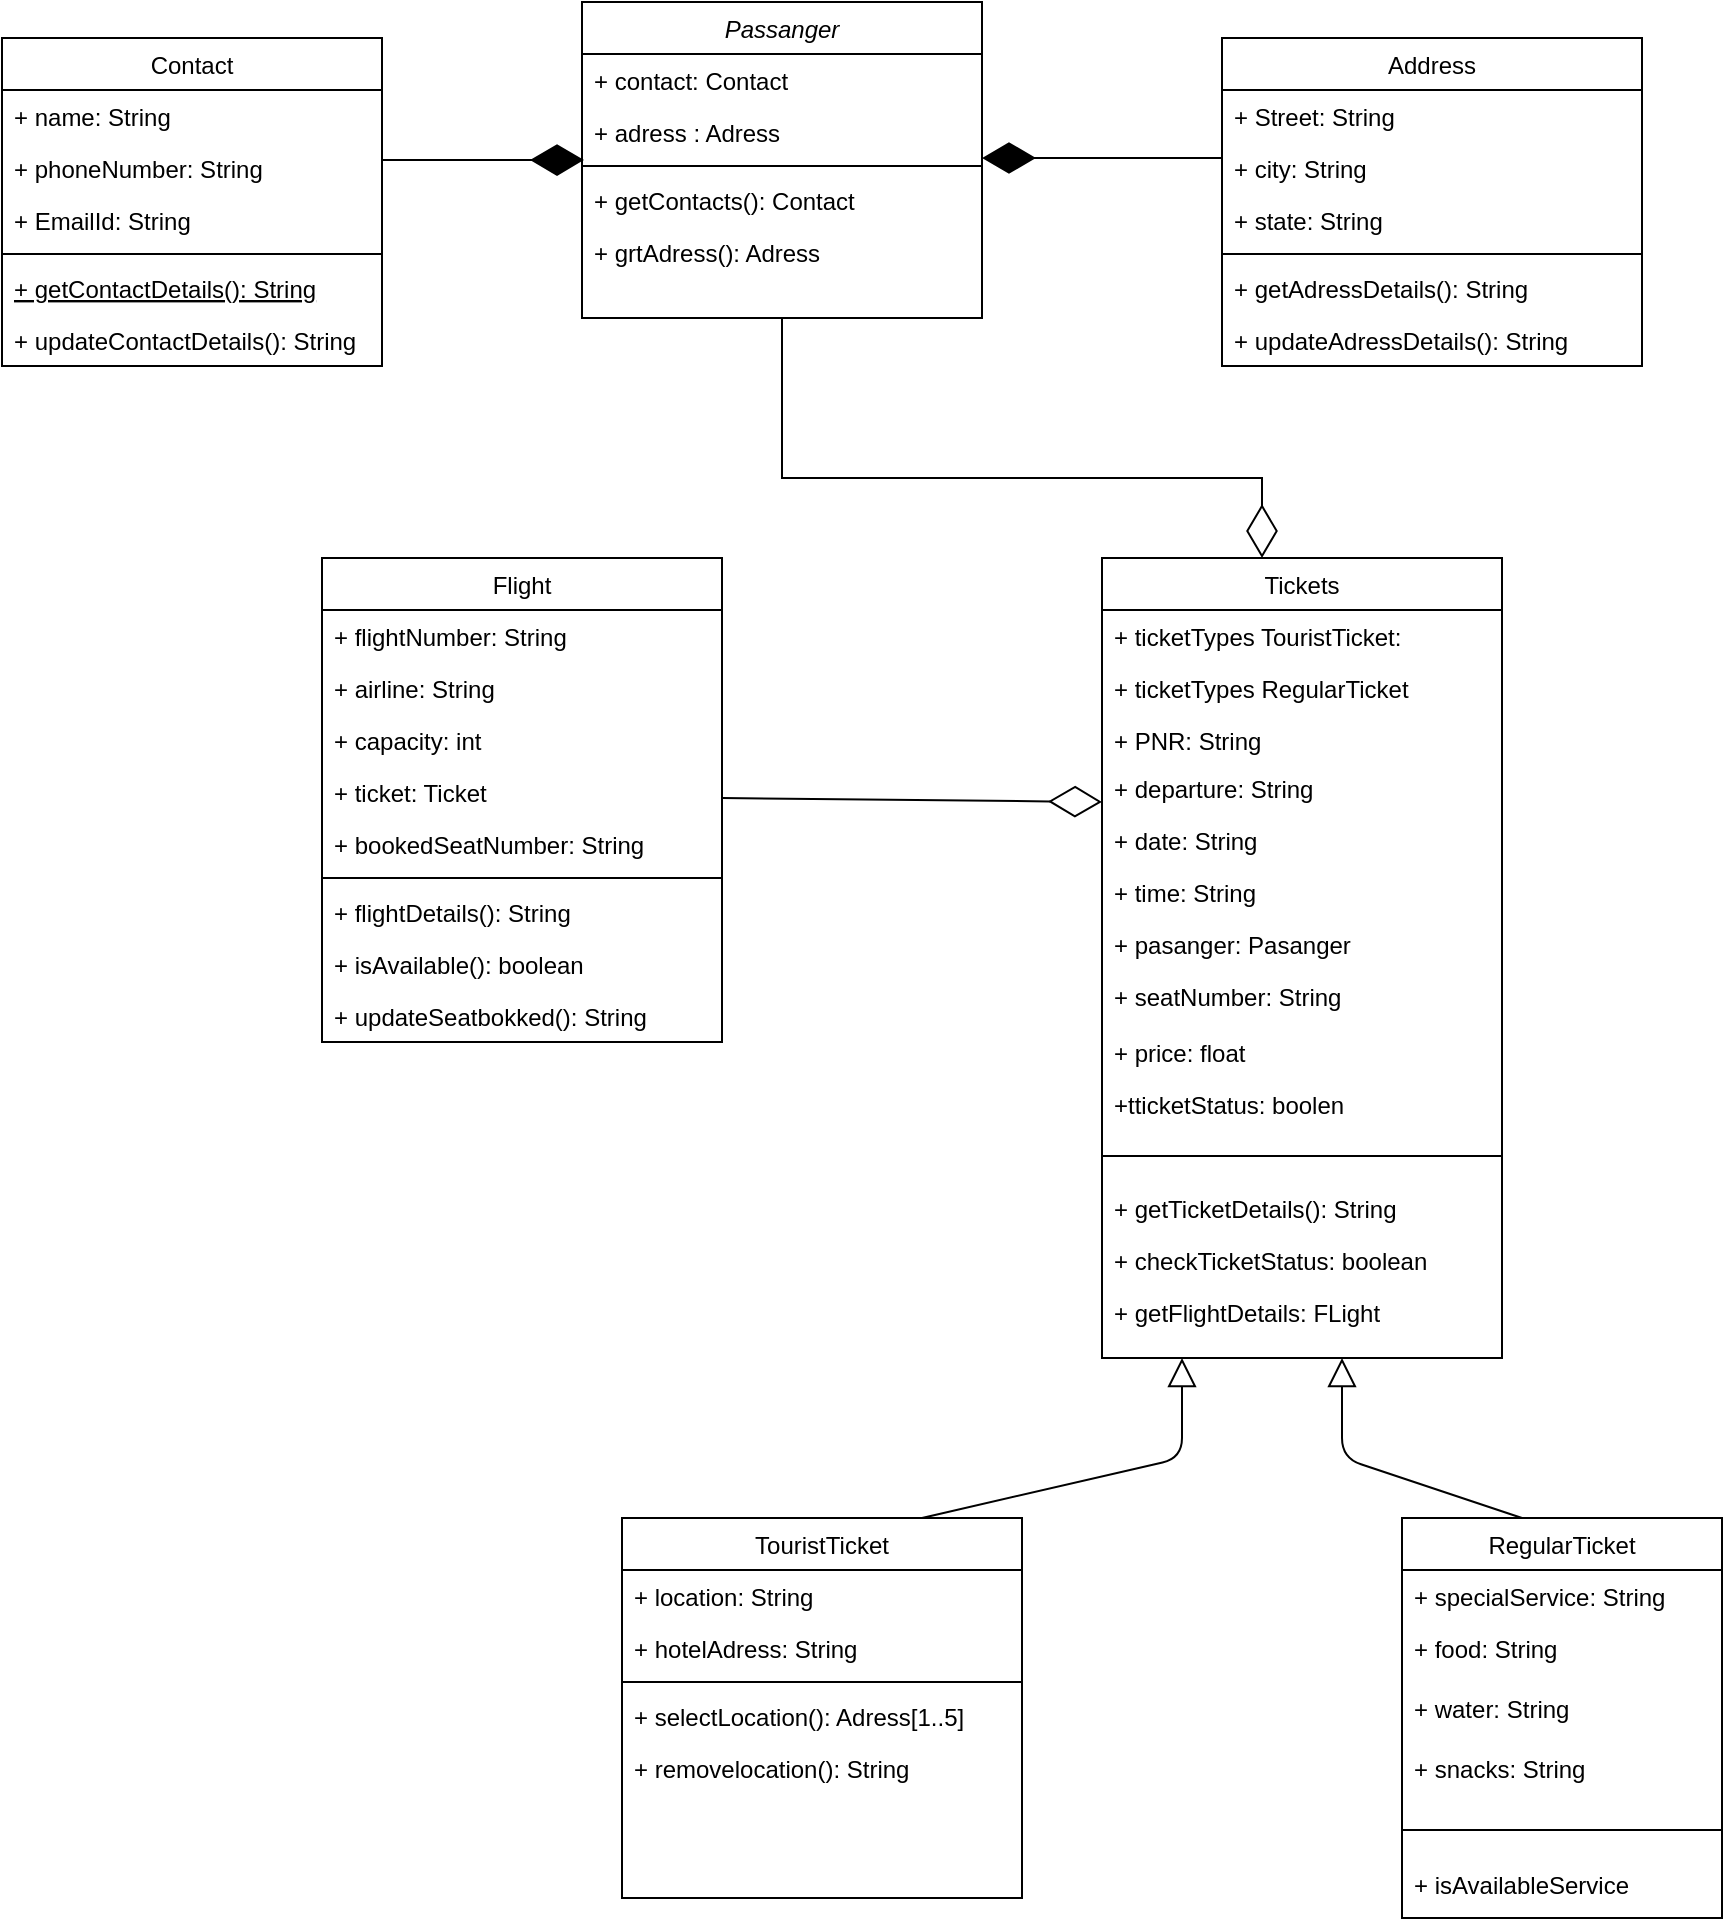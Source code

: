 <mxfile version="15.8.7" type="device"><diagram id="C5RBs43oDa-KdzZeNtuy" name="Page-1"><mxGraphModel dx="2268" dy="553" grid="1" gridSize="10" guides="1" tooltips="1" connect="1" arrows="1" fold="1" page="1" pageScale="1" pageWidth="1400" pageHeight="1300" math="0" shadow="0"><root><mxCell id="WIyWlLk6GJQsqaUBKTNV-0"/><mxCell id="WIyWlLk6GJQsqaUBKTNV-1" parent="WIyWlLk6GJQsqaUBKTNV-0"/><mxCell id="zkfFHV4jXpPFQw0GAbJ--0" value="Passanger" style="swimlane;fontStyle=2;align=center;verticalAlign=top;childLayout=stackLayout;horizontal=1;startSize=26;horizontalStack=0;resizeParent=1;resizeLast=0;collapsible=1;marginBottom=0;rounded=0;shadow=0;strokeWidth=1;" parent="WIyWlLk6GJQsqaUBKTNV-1" vertex="1"><mxGeometry x="260" y="42" width="200" height="158" as="geometry"><mxRectangle x="230" y="140" width="160" height="26" as="alternateBounds"/></mxGeometry></mxCell><mxCell id="zkfFHV4jXpPFQw0GAbJ--1" value="+ contact: Contact" style="text;align=left;verticalAlign=top;spacingLeft=4;spacingRight=4;overflow=hidden;rotatable=0;points=[[0,0.5],[1,0.5]];portConstraint=eastwest;" parent="zkfFHV4jXpPFQw0GAbJ--0" vertex="1"><mxGeometry y="26" width="200" height="26" as="geometry"/></mxCell><mxCell id="zkfFHV4jXpPFQw0GAbJ--2" value="+ adress : Adress" style="text;align=left;verticalAlign=top;spacingLeft=4;spacingRight=4;overflow=hidden;rotatable=0;points=[[0,0.5],[1,0.5]];portConstraint=eastwest;rounded=0;shadow=0;html=0;" parent="zkfFHV4jXpPFQw0GAbJ--0" vertex="1"><mxGeometry y="52" width="200" height="26" as="geometry"/></mxCell><mxCell id="zkfFHV4jXpPFQw0GAbJ--4" value="" style="line;html=1;strokeWidth=1;align=left;verticalAlign=middle;spacingTop=-1;spacingLeft=3;spacingRight=3;rotatable=0;labelPosition=right;points=[];portConstraint=eastwest;" parent="zkfFHV4jXpPFQw0GAbJ--0" vertex="1"><mxGeometry y="78" width="200" height="8" as="geometry"/></mxCell><mxCell id="zkfFHV4jXpPFQw0GAbJ--5" value="+ getContacts(): Contact" style="text;align=left;verticalAlign=top;spacingLeft=4;spacingRight=4;overflow=hidden;rotatable=0;points=[[0,0.5],[1,0.5]];portConstraint=eastwest;" parent="zkfFHV4jXpPFQw0GAbJ--0" vertex="1"><mxGeometry y="86" width="200" height="26" as="geometry"/></mxCell><mxCell id="6bfIVN9BPqp_fWs1QLRc-0" value="+ grtAdress(): Adress" style="text;align=left;verticalAlign=top;spacingLeft=4;spacingRight=4;overflow=hidden;rotatable=0;points=[[0,0.5],[1,0.5]];portConstraint=eastwest;" parent="zkfFHV4jXpPFQw0GAbJ--0" vertex="1"><mxGeometry y="112" width="200" height="26" as="geometry"/></mxCell><mxCell id="zkfFHV4jXpPFQw0GAbJ--6" value="Contact" style="swimlane;fontStyle=0;align=center;verticalAlign=top;childLayout=stackLayout;horizontal=1;startSize=26;horizontalStack=0;resizeParent=1;resizeLast=0;collapsible=1;marginBottom=0;rounded=0;shadow=0;strokeWidth=1;" parent="WIyWlLk6GJQsqaUBKTNV-1" vertex="1"><mxGeometry x="-30" y="60" width="190" height="164" as="geometry"><mxRectangle x="130" y="380" width="160" height="26" as="alternateBounds"/></mxGeometry></mxCell><mxCell id="zkfFHV4jXpPFQw0GAbJ--7" value="+ name: String" style="text;align=left;verticalAlign=top;spacingLeft=4;spacingRight=4;overflow=hidden;rotatable=0;points=[[0,0.5],[1,0.5]];portConstraint=eastwest;" parent="zkfFHV4jXpPFQw0GAbJ--6" vertex="1"><mxGeometry y="26" width="190" height="26" as="geometry"/></mxCell><mxCell id="zkfFHV4jXpPFQw0GAbJ--8" value="+ phoneNumber: String" style="text;align=left;verticalAlign=top;spacingLeft=4;spacingRight=4;overflow=hidden;rotatable=0;points=[[0,0.5],[1,0.5]];portConstraint=eastwest;rounded=0;shadow=0;html=0;" parent="zkfFHV4jXpPFQw0GAbJ--6" vertex="1"><mxGeometry y="52" width="190" height="26" as="geometry"/></mxCell><mxCell id="6bfIVN9BPqp_fWs1QLRc-3" value="+ EmailId: String" style="text;align=left;verticalAlign=top;spacingLeft=4;spacingRight=4;overflow=hidden;rotatable=0;points=[[0,0.5],[1,0.5]];portConstraint=eastwest;rounded=0;shadow=0;html=0;" parent="zkfFHV4jXpPFQw0GAbJ--6" vertex="1"><mxGeometry y="78" width="190" height="26" as="geometry"/></mxCell><mxCell id="zkfFHV4jXpPFQw0GAbJ--9" value="" style="line;html=1;strokeWidth=1;align=left;verticalAlign=middle;spacingTop=-1;spacingLeft=3;spacingRight=3;rotatable=0;labelPosition=right;points=[];portConstraint=eastwest;" parent="zkfFHV4jXpPFQw0GAbJ--6" vertex="1"><mxGeometry y="104" width="190" height="8" as="geometry"/></mxCell><mxCell id="zkfFHV4jXpPFQw0GAbJ--10" value="+ getContactDetails(): String" style="text;align=left;verticalAlign=top;spacingLeft=4;spacingRight=4;overflow=hidden;rotatable=0;points=[[0,0.5],[1,0.5]];portConstraint=eastwest;fontStyle=4" parent="zkfFHV4jXpPFQw0GAbJ--6" vertex="1"><mxGeometry y="112" width="190" height="26" as="geometry"/></mxCell><mxCell id="zkfFHV4jXpPFQw0GAbJ--11" value="+ updateContactDetails(): String" style="text;align=left;verticalAlign=top;spacingLeft=4;spacingRight=4;overflow=hidden;rotatable=0;points=[[0,0.5],[1,0.5]];portConstraint=eastwest;" parent="zkfFHV4jXpPFQw0GAbJ--6" vertex="1"><mxGeometry y="138" width="190" height="26" as="geometry"/></mxCell><mxCell id="zkfFHV4jXpPFQw0GAbJ--13" value="Tickets" style="swimlane;fontStyle=0;align=center;verticalAlign=top;childLayout=stackLayout;horizontal=1;startSize=26;horizontalStack=0;resizeParent=1;resizeLast=0;collapsible=1;marginBottom=0;rounded=0;shadow=0;strokeWidth=1;" parent="WIyWlLk6GJQsqaUBKTNV-1" vertex="1"><mxGeometry x="520" y="320" width="200" height="400" as="geometry"><mxRectangle x="340" y="380" width="170" height="26" as="alternateBounds"/></mxGeometry></mxCell><mxCell id="zkfFHV4jXpPFQw0GAbJ--14" value="+ ticketTypes TouristTicket: " style="text;align=left;verticalAlign=top;spacingLeft=4;spacingRight=4;overflow=hidden;rotatable=0;points=[[0,0.5],[1,0.5]];portConstraint=eastwest;" parent="zkfFHV4jXpPFQw0GAbJ--13" vertex="1"><mxGeometry y="26" width="200" height="26" as="geometry"/></mxCell><mxCell id="6bfIVN9BPqp_fWs1QLRc-57" value="+ ticketTypes RegularTicket " style="text;align=left;verticalAlign=top;spacingLeft=4;spacingRight=4;overflow=hidden;rotatable=0;points=[[0,0.5],[1,0.5]];portConstraint=eastwest;" parent="zkfFHV4jXpPFQw0GAbJ--13" vertex="1"><mxGeometry y="52" width="200" height="26" as="geometry"/></mxCell><mxCell id="6bfIVN9BPqp_fWs1QLRc-28" value="+ PNR: String" style="text;align=left;verticalAlign=top;spacingLeft=4;spacingRight=4;overflow=hidden;rotatable=0;points=[[0,0.5],[1,0.5]];portConstraint=eastwest;" parent="zkfFHV4jXpPFQw0GAbJ--13" vertex="1"><mxGeometry y="78" width="200" height="24" as="geometry"/></mxCell><mxCell id="6bfIVN9BPqp_fWs1QLRc-29" value="+ departure: String" style="text;align=left;verticalAlign=top;spacingLeft=4;spacingRight=4;overflow=hidden;rotatable=0;points=[[0,0.5],[1,0.5]];portConstraint=eastwest;" parent="zkfFHV4jXpPFQw0GAbJ--13" vertex="1"><mxGeometry y="102" width="200" height="26" as="geometry"/></mxCell><mxCell id="6bfIVN9BPqp_fWs1QLRc-27" value="+ date: String" style="text;align=left;verticalAlign=top;spacingLeft=4;spacingRight=4;overflow=hidden;rotatable=0;points=[[0,0.5],[1,0.5]];portConstraint=eastwest;" parent="zkfFHV4jXpPFQw0GAbJ--13" vertex="1"><mxGeometry y="128" width="200" height="26" as="geometry"/></mxCell><mxCell id="6bfIVN9BPqp_fWs1QLRc-33" value="+ time: String" style="text;align=left;verticalAlign=top;spacingLeft=4;spacingRight=4;overflow=hidden;rotatable=0;points=[[0,0.5],[1,0.5]];portConstraint=eastwest;" parent="zkfFHV4jXpPFQw0GAbJ--13" vertex="1"><mxGeometry y="154" width="200" height="26" as="geometry"/></mxCell><mxCell id="6bfIVN9BPqp_fWs1QLRc-32" value="+ pasanger: Pasanger" style="text;align=left;verticalAlign=top;spacingLeft=4;spacingRight=4;overflow=hidden;rotatable=0;points=[[0,0.5],[1,0.5]];portConstraint=eastwest;" parent="zkfFHV4jXpPFQw0GAbJ--13" vertex="1"><mxGeometry y="180" width="200" height="26" as="geometry"/></mxCell><mxCell id="6bfIVN9BPqp_fWs1QLRc-31" value="+ seatNumber: String" style="text;align=left;verticalAlign=top;spacingLeft=4;spacingRight=4;overflow=hidden;rotatable=0;points=[[0,0.5],[1,0.5]];portConstraint=eastwest;" parent="zkfFHV4jXpPFQw0GAbJ--13" vertex="1"><mxGeometry y="206" width="200" height="28" as="geometry"/></mxCell><mxCell id="6bfIVN9BPqp_fWs1QLRc-35" value="+ price: float" style="text;align=left;verticalAlign=top;spacingLeft=4;spacingRight=4;overflow=hidden;rotatable=0;points=[[0,0.5],[1,0.5]];portConstraint=eastwest;" parent="zkfFHV4jXpPFQw0GAbJ--13" vertex="1"><mxGeometry y="234" width="200" height="26" as="geometry"/></mxCell><mxCell id="6bfIVN9BPqp_fWs1QLRc-34" value="+tticketStatus: boolen" style="text;align=left;verticalAlign=top;spacingLeft=4;spacingRight=4;overflow=hidden;rotatable=0;points=[[0,0.5],[1,0.5]];portConstraint=eastwest;" parent="zkfFHV4jXpPFQw0GAbJ--13" vertex="1"><mxGeometry y="260" width="200" height="26" as="geometry"/></mxCell><mxCell id="zkfFHV4jXpPFQw0GAbJ--15" value="" style="line;html=1;strokeWidth=1;align=left;verticalAlign=middle;spacingTop=-1;spacingLeft=3;spacingRight=3;rotatable=0;labelPosition=right;points=[];portConstraint=eastwest;" parent="zkfFHV4jXpPFQw0GAbJ--13" vertex="1"><mxGeometry y="286" width="200" height="26" as="geometry"/></mxCell><mxCell id="6bfIVN9BPqp_fWs1QLRc-36" value="+ getTicketDetails(): String" style="text;align=left;verticalAlign=top;spacingLeft=4;spacingRight=4;overflow=hidden;rotatable=0;points=[[0,0.5],[1,0.5]];portConstraint=eastwest;" parent="zkfFHV4jXpPFQw0GAbJ--13" vertex="1"><mxGeometry y="312" width="200" height="26" as="geometry"/></mxCell><mxCell id="6bfIVN9BPqp_fWs1QLRc-49" value="+ checkTicketStatus: boolean" style="text;align=left;verticalAlign=top;spacingLeft=4;spacingRight=4;overflow=hidden;rotatable=0;points=[[0,0.5],[1,0.5]];portConstraint=eastwest;" parent="zkfFHV4jXpPFQw0GAbJ--13" vertex="1"><mxGeometry y="338" width="200" height="26" as="geometry"/></mxCell><mxCell id="6bfIVN9BPqp_fWs1QLRc-50" value="+ getFlightDetails: FLight" style="text;align=left;verticalAlign=top;spacingLeft=4;spacingRight=4;overflow=hidden;rotatable=0;points=[[0,0.5],[1,0.5]];portConstraint=eastwest;" parent="zkfFHV4jXpPFQw0GAbJ--13" vertex="1"><mxGeometry y="364" width="200" height="26" as="geometry"/></mxCell><mxCell id="zkfFHV4jXpPFQw0GAbJ--17" value="Address" style="swimlane;fontStyle=0;align=center;verticalAlign=top;childLayout=stackLayout;horizontal=1;startSize=26;horizontalStack=0;resizeParent=1;resizeLast=0;collapsible=1;marginBottom=0;rounded=0;shadow=0;strokeWidth=1;fillColor=none;" parent="WIyWlLk6GJQsqaUBKTNV-1" vertex="1"><mxGeometry x="580" y="60" width="210" height="164" as="geometry"><mxRectangle x="550" y="140" width="160" height="26" as="alternateBounds"/></mxGeometry></mxCell><mxCell id="zkfFHV4jXpPFQw0GAbJ--18" value="+ Street: String" style="text;align=left;verticalAlign=top;spacingLeft=4;spacingRight=4;overflow=hidden;rotatable=0;points=[[0,0.5],[1,0.5]];portConstraint=eastwest;" parent="zkfFHV4jXpPFQw0GAbJ--17" vertex="1"><mxGeometry y="26" width="210" height="26" as="geometry"/></mxCell><mxCell id="zkfFHV4jXpPFQw0GAbJ--19" value="+ city: String" style="text;align=left;verticalAlign=top;spacingLeft=4;spacingRight=4;overflow=hidden;rotatable=0;points=[[0,0.5],[1,0.5]];portConstraint=eastwest;rounded=0;shadow=0;html=0;" parent="zkfFHV4jXpPFQw0GAbJ--17" vertex="1"><mxGeometry y="52" width="210" height="26" as="geometry"/></mxCell><mxCell id="zkfFHV4jXpPFQw0GAbJ--20" value="+ state: String" style="text;align=left;verticalAlign=top;spacingLeft=4;spacingRight=4;overflow=hidden;rotatable=0;points=[[0,0.5],[1,0.5]];portConstraint=eastwest;rounded=0;shadow=0;html=0;" parent="zkfFHV4jXpPFQw0GAbJ--17" vertex="1"><mxGeometry y="78" width="210" height="26" as="geometry"/></mxCell><mxCell id="zkfFHV4jXpPFQw0GAbJ--23" value="" style="line;html=1;strokeWidth=1;align=left;verticalAlign=middle;spacingTop=-1;spacingLeft=3;spacingRight=3;rotatable=0;labelPosition=right;points=[];portConstraint=eastwest;" parent="zkfFHV4jXpPFQw0GAbJ--17" vertex="1"><mxGeometry y="104" width="210" height="8" as="geometry"/></mxCell><mxCell id="zkfFHV4jXpPFQw0GAbJ--24" value="+ getAdressDetails(): String" style="text;align=left;verticalAlign=top;spacingLeft=4;spacingRight=4;overflow=hidden;rotatable=0;points=[[0,0.5],[1,0.5]];portConstraint=eastwest;" parent="zkfFHV4jXpPFQw0GAbJ--17" vertex="1"><mxGeometry y="112" width="210" height="26" as="geometry"/></mxCell><mxCell id="zkfFHV4jXpPFQw0GAbJ--25" value="+ updateAdressDetails(): String" style="text;align=left;verticalAlign=top;spacingLeft=4;spacingRight=4;overflow=hidden;rotatable=0;points=[[0,0.5],[1,0.5]];portConstraint=eastwest;" parent="zkfFHV4jXpPFQw0GAbJ--17" vertex="1"><mxGeometry y="138" width="210" height="26" as="geometry"/></mxCell><mxCell id="UitzAzfnR6Z25NhfzZKJ-0" value="RegularTicket" style="swimlane;fontStyle=0;align=center;verticalAlign=top;childLayout=stackLayout;horizontal=1;startSize=26;horizontalStack=0;resizeParent=1;resizeLast=0;collapsible=1;marginBottom=0;rounded=0;shadow=0;strokeWidth=1;" parent="WIyWlLk6GJQsqaUBKTNV-1" vertex="1"><mxGeometry x="670" y="800" width="160" height="200" as="geometry"><mxRectangle x="340" y="380" width="170" height="26" as="alternateBounds"/></mxGeometry></mxCell><mxCell id="UitzAzfnR6Z25NhfzZKJ-1" value="+ specialService: String" style="text;align=left;verticalAlign=top;spacingLeft=4;spacingRight=4;overflow=hidden;rotatable=0;points=[[0,0.5],[1,0.5]];portConstraint=eastwest;" parent="UitzAzfnR6Z25NhfzZKJ-0" vertex="1"><mxGeometry y="26" width="160" height="26" as="geometry"/></mxCell><mxCell id="6bfIVN9BPqp_fWs1QLRc-19" value="+ food: String" style="text;align=left;verticalAlign=top;spacingLeft=4;spacingRight=4;overflow=hidden;rotatable=0;points=[[0,0.5],[1,0.5]];portConstraint=eastwest;" parent="UitzAzfnR6Z25NhfzZKJ-0" vertex="1"><mxGeometry y="52" width="160" height="30" as="geometry"/></mxCell><mxCell id="6bfIVN9BPqp_fWs1QLRc-24" value="+ water: String" style="text;align=left;verticalAlign=top;spacingLeft=4;spacingRight=4;overflow=hidden;rotatable=0;points=[[0,0.5],[1,0.5]];portConstraint=eastwest;" parent="UitzAzfnR6Z25NhfzZKJ-0" vertex="1"><mxGeometry y="82" width="160" height="30" as="geometry"/></mxCell><mxCell id="6bfIVN9BPqp_fWs1QLRc-25" value="+ snacks: String" style="text;align=left;verticalAlign=top;spacingLeft=4;spacingRight=4;overflow=hidden;rotatable=0;points=[[0,0.5],[1,0.5]];portConstraint=eastwest;" parent="UitzAzfnR6Z25NhfzZKJ-0" vertex="1"><mxGeometry y="112" width="160" height="30" as="geometry"/></mxCell><mxCell id="UitzAzfnR6Z25NhfzZKJ-2" value="" style="line;html=1;strokeWidth=1;align=left;verticalAlign=middle;spacingTop=-1;spacingLeft=3;spacingRight=3;rotatable=0;labelPosition=right;points=[];portConstraint=eastwest;" parent="UitzAzfnR6Z25NhfzZKJ-0" vertex="1"><mxGeometry y="142" width="160" height="28" as="geometry"/></mxCell><mxCell id="6bfIVN9BPqp_fWs1QLRc-26" value="+ isAvailableService" style="text;align=left;verticalAlign=top;spacingLeft=4;spacingRight=4;overflow=hidden;rotatable=0;points=[[0,0.5],[1,0.5]];portConstraint=eastwest;" parent="UitzAzfnR6Z25NhfzZKJ-0" vertex="1"><mxGeometry y="170" width="160" height="20" as="geometry"/></mxCell><mxCell id="UitzAzfnR6Z25NhfzZKJ-3" value="Flight" style="swimlane;fontStyle=0;align=center;verticalAlign=top;childLayout=stackLayout;horizontal=1;startSize=26;horizontalStack=0;resizeParent=1;resizeLast=0;collapsible=1;marginBottom=0;rounded=0;shadow=0;strokeWidth=1;" parent="WIyWlLk6GJQsqaUBKTNV-1" vertex="1"><mxGeometry x="130" y="320" width="200" height="242" as="geometry"><mxRectangle x="340" y="380" width="170" height="26" as="alternateBounds"/></mxGeometry></mxCell><mxCell id="UitzAzfnR6Z25NhfzZKJ-4" value="+ flightNumber: String" style="text;align=left;verticalAlign=top;spacingLeft=4;spacingRight=4;overflow=hidden;rotatable=0;points=[[0,0.5],[1,0.5]];portConstraint=eastwest;" parent="UitzAzfnR6Z25NhfzZKJ-3" vertex="1"><mxGeometry y="26" width="200" height="26" as="geometry"/></mxCell><mxCell id="6bfIVN9BPqp_fWs1QLRc-9" value="+ airline: String" style="text;align=left;verticalAlign=top;spacingLeft=4;spacingRight=4;overflow=hidden;rotatable=0;points=[[0,0.5],[1,0.5]];portConstraint=eastwest;" parent="UitzAzfnR6Z25NhfzZKJ-3" vertex="1"><mxGeometry y="52" width="200" height="26" as="geometry"/></mxCell><mxCell id="6bfIVN9BPqp_fWs1QLRc-10" value="+ capacity: int" style="text;align=left;verticalAlign=top;spacingLeft=4;spacingRight=4;overflow=hidden;rotatable=0;points=[[0,0.5],[1,0.5]];portConstraint=eastwest;" parent="UitzAzfnR6Z25NhfzZKJ-3" vertex="1"><mxGeometry y="78" width="200" height="26" as="geometry"/></mxCell><mxCell id="6bfIVN9BPqp_fWs1QLRc-8" value="+ ticket: Ticket" style="text;align=left;verticalAlign=top;spacingLeft=4;spacingRight=4;overflow=hidden;rotatable=0;points=[[0,0.5],[1,0.5]];portConstraint=eastwest;" parent="UitzAzfnR6Z25NhfzZKJ-3" vertex="1"><mxGeometry y="104" width="200" height="26" as="geometry"/></mxCell><mxCell id="6bfIVN9BPqp_fWs1QLRc-11" value="+ bookedSeatNumber: String" style="text;align=left;verticalAlign=top;spacingLeft=4;spacingRight=4;overflow=hidden;rotatable=0;points=[[0,0.5],[1,0.5]];portConstraint=eastwest;" parent="UitzAzfnR6Z25NhfzZKJ-3" vertex="1"><mxGeometry y="130" width="200" height="26" as="geometry"/></mxCell><mxCell id="UitzAzfnR6Z25NhfzZKJ-5" value="" style="line;html=1;strokeWidth=1;align=left;verticalAlign=middle;spacingTop=-1;spacingLeft=3;spacingRight=3;rotatable=0;labelPosition=right;points=[];portConstraint=eastwest;" parent="UitzAzfnR6Z25NhfzZKJ-3" vertex="1"><mxGeometry y="156" width="200" height="8" as="geometry"/></mxCell><mxCell id="6bfIVN9BPqp_fWs1QLRc-6" value="+ flightDetails(): String" style="text;align=left;verticalAlign=top;spacingLeft=4;spacingRight=4;overflow=hidden;rotatable=0;points=[[0,0.5],[1,0.5]];portConstraint=eastwest;" parent="UitzAzfnR6Z25NhfzZKJ-3" vertex="1"><mxGeometry y="164" width="200" height="26" as="geometry"/></mxCell><mxCell id="6bfIVN9BPqp_fWs1QLRc-12" value="+ isAvailable(): boolean" style="text;align=left;verticalAlign=top;spacingLeft=4;spacingRight=4;overflow=hidden;rotatable=0;points=[[0,0.5],[1,0.5]];portConstraint=eastwest;" parent="UitzAzfnR6Z25NhfzZKJ-3" vertex="1"><mxGeometry y="190" width="200" height="26" as="geometry"/></mxCell><mxCell id="6bfIVN9BPqp_fWs1QLRc-13" value="+ updateSeatbokked(): String" style="text;align=left;verticalAlign=top;spacingLeft=4;spacingRight=4;overflow=hidden;rotatable=0;points=[[0,0.5],[1,0.5]];portConstraint=eastwest;" parent="UitzAzfnR6Z25NhfzZKJ-3" vertex="1"><mxGeometry y="216" width="200" height="22" as="geometry"/></mxCell><mxCell id="6bfIVN9BPqp_fWs1QLRc-4" value="" style="endArrow=diamondThin;endFill=1;endSize=24;html=1;rounded=0;entryX=0.005;entryY=-0.269;entryDx=0;entryDy=0;entryPerimeter=0;" parent="WIyWlLk6GJQsqaUBKTNV-1" target="zkfFHV4jXpPFQw0GAbJ--5" edge="1"><mxGeometry width="160" relative="1" as="geometry"><mxPoint x="160" y="121" as="sourcePoint"/><mxPoint x="490" y="180" as="targetPoint"/></mxGeometry></mxCell><mxCell id="UitzAzfnR6Z25NhfzZKJ-6" value="TouristTicket" style="swimlane;fontStyle=0;align=center;verticalAlign=top;childLayout=stackLayout;horizontal=1;startSize=26;horizontalStack=0;resizeParent=1;resizeLast=0;collapsible=1;marginBottom=0;rounded=0;shadow=0;strokeWidth=1;" parent="WIyWlLk6GJQsqaUBKTNV-1" vertex="1"><mxGeometry x="280" y="800" width="200" height="190" as="geometry"><mxRectangle x="340" y="380" width="170" height="26" as="alternateBounds"/></mxGeometry></mxCell><mxCell id="6bfIVN9BPqp_fWs1QLRc-15" value="+ location: String" style="text;align=left;verticalAlign=top;spacingLeft=4;spacingRight=4;overflow=hidden;rotatable=0;points=[[0,0.5],[1,0.5]];portConstraint=eastwest;" parent="UitzAzfnR6Z25NhfzZKJ-6" vertex="1"><mxGeometry y="26" width="200" height="26" as="geometry"/></mxCell><mxCell id="UitzAzfnR6Z25NhfzZKJ-7" value="+ hotelAdress: String" style="text;align=left;verticalAlign=top;spacingLeft=4;spacingRight=4;overflow=hidden;rotatable=0;points=[[0,0.5],[1,0.5]];portConstraint=eastwest;" parent="UitzAzfnR6Z25NhfzZKJ-6" vertex="1"><mxGeometry y="52" width="200" height="26" as="geometry"/></mxCell><mxCell id="UitzAzfnR6Z25NhfzZKJ-8" value="" style="line;html=1;strokeWidth=1;align=left;verticalAlign=middle;spacingTop=-1;spacingLeft=3;spacingRight=3;rotatable=0;labelPosition=right;points=[];portConstraint=eastwest;" parent="UitzAzfnR6Z25NhfzZKJ-6" vertex="1"><mxGeometry y="78" width="200" height="8" as="geometry"/></mxCell><mxCell id="6bfIVN9BPqp_fWs1QLRc-17" value="+ selectLocation(): Adress[1..5]" style="text;align=left;verticalAlign=top;spacingLeft=4;spacingRight=4;overflow=hidden;rotatable=0;points=[[0,0.5],[1,0.5]];portConstraint=eastwest;" parent="UitzAzfnR6Z25NhfzZKJ-6" vertex="1"><mxGeometry y="86" width="200" height="26" as="geometry"/></mxCell><mxCell id="6bfIVN9BPqp_fWs1QLRc-18" value="+ removelocation(): String" style="text;align=left;verticalAlign=top;spacingLeft=4;spacingRight=4;overflow=hidden;rotatable=0;points=[[0,0.5],[1,0.5]];portConstraint=eastwest;" parent="UitzAzfnR6Z25NhfzZKJ-6" vertex="1"><mxGeometry y="112" width="200" height="26" as="geometry"/></mxCell><mxCell id="6bfIVN9BPqp_fWs1QLRc-5" value="" style="endArrow=diamondThin;endFill=1;endSize=24;html=1;rounded=0;" parent="WIyWlLk6GJQsqaUBKTNV-1" edge="1"><mxGeometry width="160" relative="1" as="geometry"><mxPoint x="580" y="120" as="sourcePoint"/><mxPoint x="460" y="120" as="targetPoint"/></mxGeometry></mxCell><mxCell id="6bfIVN9BPqp_fWs1QLRc-56" value="" style="endArrow=diamondThin;endFill=0;endSize=24;html=1;rounded=0;exitX=0.5;exitY=1;exitDx=0;exitDy=0;" parent="WIyWlLk6GJQsqaUBKTNV-1" source="zkfFHV4jXpPFQw0GAbJ--0" edge="1"><mxGeometry width="160" relative="1" as="geometry"><mxPoint x="370" y="250" as="sourcePoint"/><mxPoint x="600" y="320" as="targetPoint"/><Array as="points"><mxPoint x="360" y="280"/><mxPoint x="600" y="280"/></Array></mxGeometry></mxCell><mxCell id="wweA0kXXKhnew3G3uIjn-0" value="" style="edgeStyle=none;html=1;endSize=12;endArrow=block;endFill=0;" edge="1" parent="WIyWlLk6GJQsqaUBKTNV-1"><mxGeometry width="160" relative="1" as="geometry"><mxPoint x="730" y="800" as="sourcePoint"/><mxPoint x="640" y="720" as="targetPoint"/><Array as="points"><mxPoint x="640" y="770"/></Array></mxGeometry></mxCell><mxCell id="wweA0kXXKhnew3G3uIjn-2" value="" style="edgeStyle=none;html=1;endSize=12;endArrow=block;endFill=0;exitX=0.75;exitY=0;exitDx=0;exitDy=0;" edge="1" parent="WIyWlLk6GJQsqaUBKTNV-1" source="UitzAzfnR6Z25NhfzZKJ-6"><mxGeometry width="160" relative="1" as="geometry"><mxPoint x="290" y="740" as="sourcePoint"/><mxPoint x="560" y="720" as="targetPoint"/><Array as="points"><mxPoint x="560" y="770"/></Array></mxGeometry></mxCell><mxCell id="wweA0kXXKhnew3G3uIjn-4" value="" style="endArrow=diamondThin;endFill=0;endSize=24;html=1;rounded=0;entryX=0;entryY=0.769;entryDx=0;entryDy=0;entryPerimeter=0;" edge="1" parent="WIyWlLk6GJQsqaUBKTNV-1" target="6bfIVN9BPqp_fWs1QLRc-29"><mxGeometry width="160" relative="1" as="geometry"><mxPoint x="330" y="440" as="sourcePoint"/><mxPoint x="520" y="440" as="targetPoint"/></mxGeometry></mxCell></root></mxGraphModel></diagram></mxfile>